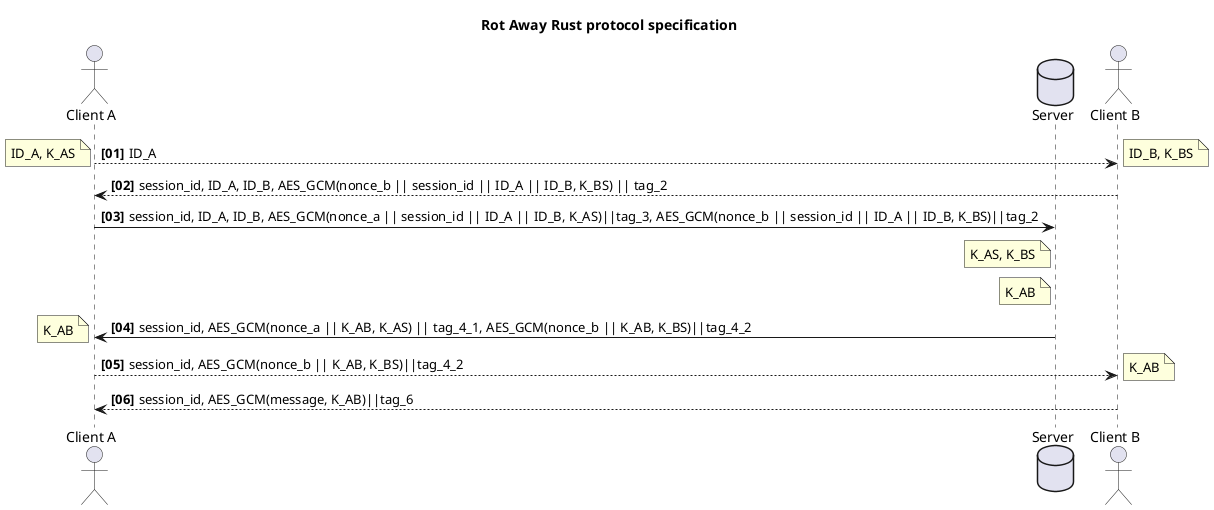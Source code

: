 @startuml
title Rot Away Rust protocol specification
autonumber "<b>[00]"
actor "Client A" as CA
database Server
actor "Client B" as CB
CA   --> CB : ID_A
note left : ID_A, K_AS
note right : ID_B, K_BS
CA   <-- CB : session_id, ID_A, ID_B, AES_GCM(nonce_b || session_id || ID_A || ID_B, K_BS) || tag_2
CA  -> Server : session_id, ID_A, ID_B, AES_GCM(nonce_a || session_id || ID_A || ID_B, K_AS)||tag_3, AES_GCM(nonce_b || session_id || ID_A || ID_B, K_BS)||tag_2
note left of Server : K_AS, K_BS
note left of Server : K_AB
CA  <- Server : session_id, AES_GCM(nonce_a || K_AB, K_AS) || tag_4_1, AES_GCM(nonce_b || K_AB, K_BS)||tag_4_2
note left : K_AB
CA  --> CB : session_id, AES_GCM(nonce_b || K_AB, K_BS)||tag_4_2
note right : K_AB
CA  <-- CB : session_id, AES_GCM(message, K_AB)||tag_6


@enduml
